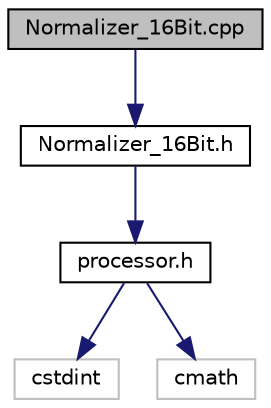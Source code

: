 digraph "Normalizer_16Bit.cpp"
{
  bgcolor="transparent";
  edge [fontname="Helvetica",fontsize="10",labelfontname="Helvetica",labelfontsize="10"];
  node [fontname="Helvetica",fontsize="10",shape=record];
  Node0 [label="Normalizer_16Bit.cpp",height=0.2,width=0.4,color="black", fillcolor="grey75", style="filled", fontcolor="black"];
  Node0 -> Node1 [color="midnightblue",fontsize="10",style="solid"];
  Node1 [label="Normalizer_16Bit.h",height=0.2,width=0.4,color="black",URL="$Normalizer__16Bit_8h.html"];
  Node1 -> Node2 [color="midnightblue",fontsize="10",style="solid"];
  Node2 [label="processor.h",height=0.2,width=0.4,color="black",URL="$processor_8h.html"];
  Node2 -> Node3 [color="midnightblue",fontsize="10",style="solid"];
  Node3 [label="cstdint",height=0.2,width=0.4,color="grey75"];
  Node2 -> Node4 [color="midnightblue",fontsize="10",style="solid"];
  Node4 [label="cmath",height=0.2,width=0.4,color="grey75"];
}
